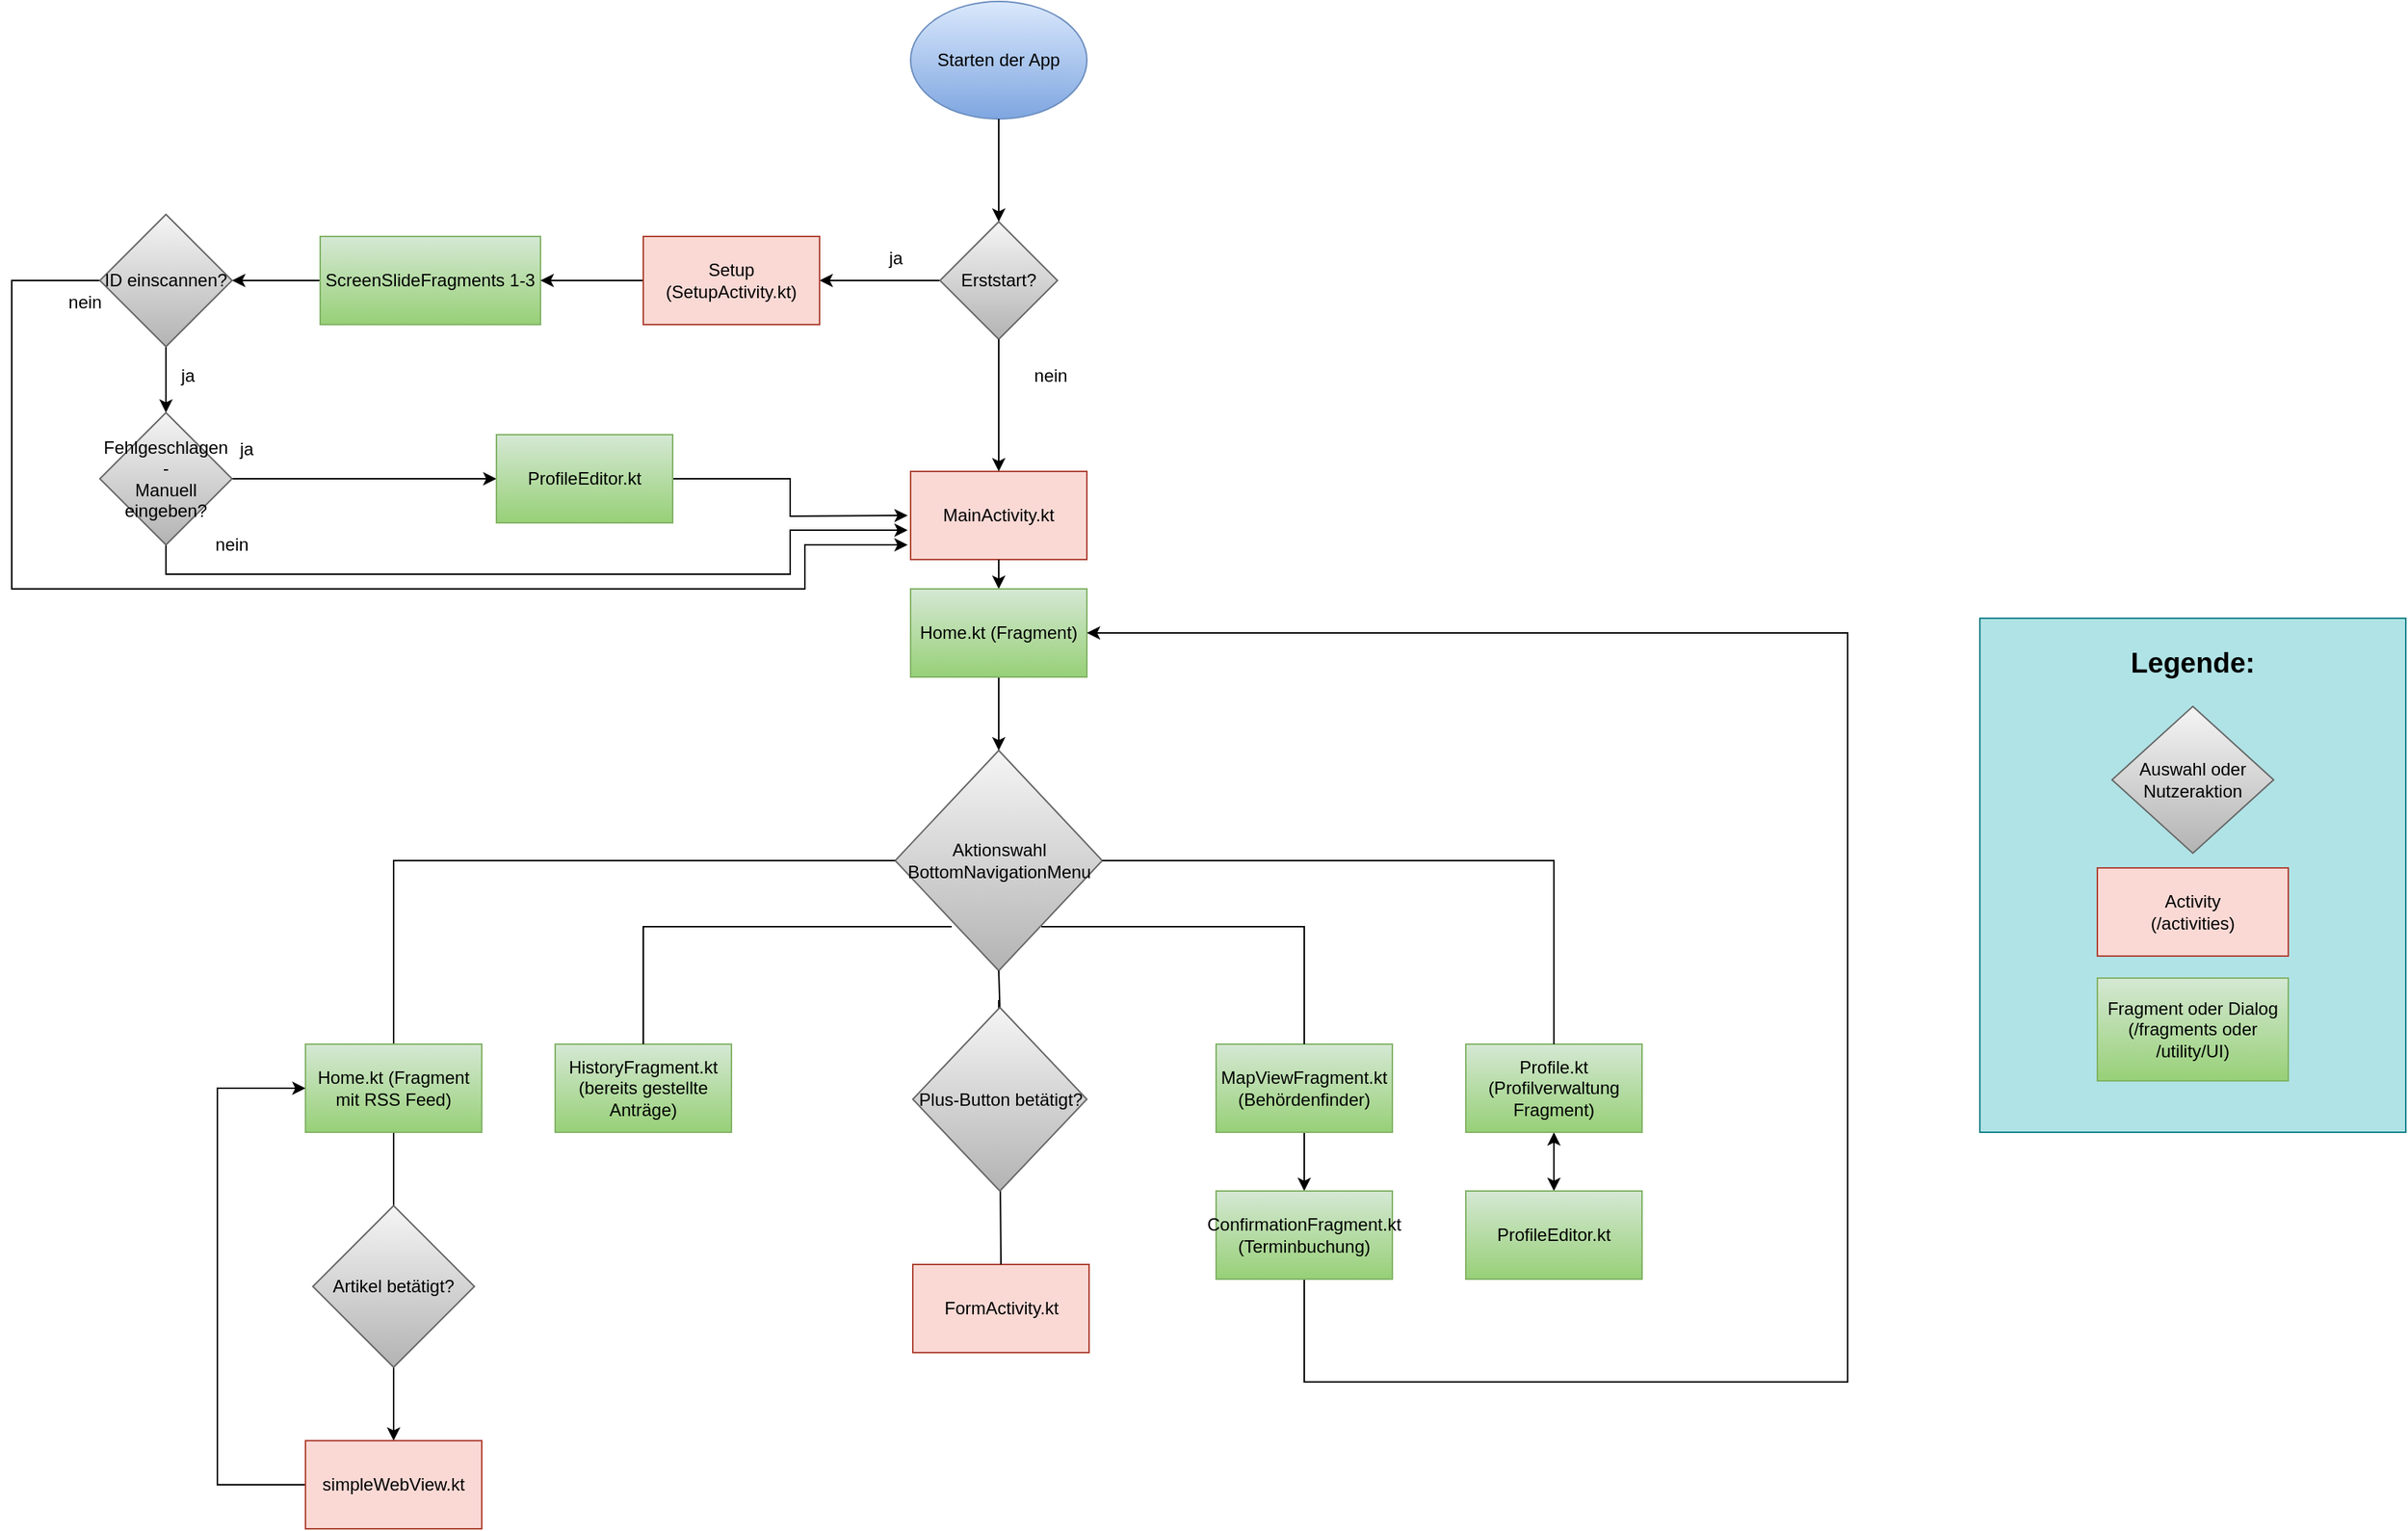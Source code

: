 <mxfile version="20.8.10" type="device"><diagram name="Seite-1" id="L50lLtV3NNkiDKhYqzpt"><mxGraphModel dx="1925" dy="2157" grid="1" gridSize="10" guides="1" tooltips="1" connect="1" arrows="1" fold="1" page="1" pageScale="1" pageWidth="827" pageHeight="1169" math="0" shadow="0"><root><mxCell id="0"/><mxCell id="1" parent="0"/><mxCell id="qvda9gLezYhgNgfrICfw-1" value="Starten der App" style="ellipse;whiteSpace=wrap;html=1;fillColor=#dae8fc;strokeColor=#6c8ebf;gradientColor=#7ea6e0;" parent="1" vertex="1"><mxGeometry x="342" y="-150" width="120" height="80" as="geometry"/></mxCell><mxCell id="qvda9gLezYhgNgfrICfw-2" value="MainActivity.kt" style="rounded=0;whiteSpace=wrap;html=1;fillColor=#fad9d5;strokeColor=#ae4132;" parent="1" vertex="1"><mxGeometry x="342" y="170" width="120" height="60" as="geometry"/></mxCell><mxCell id="qvda9gLezYhgNgfrICfw-3" value="&lt;div&gt;Aktionswahl &lt;br&gt;&lt;/div&gt;&lt;div&gt;BottomNavigationMenu&lt;/div&gt;" style="rhombus;whiteSpace=wrap;html=1;fillColor=#f5f5f5;strokeColor=#666666;gradientColor=#b3b3b3;" parent="1" vertex="1"><mxGeometry x="331.5" y="360" width="141" height="150" as="geometry"/></mxCell><mxCell id="0rtAX2pLEq8T_E-wBas3-22" style="edgeStyle=orthogonalEdgeStyle;rounded=0;orthogonalLoop=1;jettySize=auto;html=1;entryX=0.5;entryY=0;entryDx=0;entryDy=0;startArrow=none;startFill=0;endArrow=classic;endFill=1;" edge="1" parent="1" source="qvda9gLezYhgNgfrICfw-4" target="0rtAX2pLEq8T_E-wBas3-21"><mxGeometry relative="1" as="geometry"/></mxCell><mxCell id="qvda9gLezYhgNgfrICfw-4" value="MapViewFragment.kt&lt;br&gt;(Behördenfinder)" style="rounded=0;whiteSpace=wrap;html=1;fillColor=#d5e8d4;gradientColor=#97d077;strokeColor=#82b366;" parent="1" vertex="1"><mxGeometry x="550" y="560" width="120" height="60" as="geometry"/></mxCell><mxCell id="0rtAX2pLEq8T_E-wBas3-20" style="edgeStyle=orthogonalEdgeStyle;rounded=0;orthogonalLoop=1;jettySize=auto;html=1;entryX=0.5;entryY=0;entryDx=0;entryDy=0;endArrow=classic;endFill=1;startArrow=classic;startFill=1;" edge="1" parent="1" source="qvda9gLezYhgNgfrICfw-5" target="0rtAX2pLEq8T_E-wBas3-19"><mxGeometry relative="1" as="geometry"/></mxCell><mxCell id="qvda9gLezYhgNgfrICfw-5" value="Profile.kt&lt;br&gt;(Profilverwaltung Fragment)" style="rounded=0;whiteSpace=wrap;html=1;fillColor=#d5e8d4;gradientColor=#97d077;strokeColor=#82b366;" parent="1" vertex="1"><mxGeometry x="720" y="560" width="120" height="60" as="geometry"/></mxCell><mxCell id="qvda9gLezYhgNgfrICfw-6" value="HistoryFragment.kt&lt;br&gt;(bereits gestellte Anträge)" style="rounded=0;whiteSpace=wrap;html=1;fillColor=#d5e8d4;strokeColor=#82b366;gradientColor=#97d077;" parent="1" vertex="1"><mxGeometry x="100" y="560" width="120" height="60" as="geometry"/></mxCell><mxCell id="0rtAX2pLEq8T_E-wBas3-18" style="edgeStyle=orthogonalEdgeStyle;rounded=0;orthogonalLoop=1;jettySize=auto;html=1;entryX=0;entryY=0.5;entryDx=0;entryDy=0;endArrow=none;endFill=0;" edge="1" parent="1" source="qvda9gLezYhgNgfrICfw-7" target="qvda9gLezYhgNgfrICfw-3"><mxGeometry relative="1" as="geometry"><Array as="points"><mxPoint x="-10" y="435"/></Array></mxGeometry></mxCell><mxCell id="0rtAX2pLEq8T_E-wBas3-27" style="edgeStyle=orthogonalEdgeStyle;rounded=0;orthogonalLoop=1;jettySize=auto;html=1;entryX=0.5;entryY=0;entryDx=0;entryDy=0;startArrow=none;startFill=0;endArrow=none;endFill=0;" edge="1" parent="1" source="qvda9gLezYhgNgfrICfw-7" target="0rtAX2pLEq8T_E-wBas3-26"><mxGeometry relative="1" as="geometry"/></mxCell><mxCell id="qvda9gLezYhgNgfrICfw-7" value="Home.kt (Fragment mit RSS Feed)" style="rounded=0;whiteSpace=wrap;html=1;fillColor=#d5e8d4;gradientColor=#97d077;strokeColor=#82b366;" parent="1" vertex="1"><mxGeometry x="-70" y="560" width="120" height="60" as="geometry"/></mxCell><mxCell id="qvda9gLezYhgNgfrICfw-8" value="FormActivity.kt" style="rounded=0;whiteSpace=wrap;html=1;fillColor=#fad9d5;strokeColor=#ae4132;rotation=0;" parent="1" vertex="1"><mxGeometry x="343.5" y="710" width="120" height="60" as="geometry"/></mxCell><mxCell id="0rtAX2pLEq8T_E-wBas3-7" style="edgeStyle=orthogonalEdgeStyle;rounded=0;orthogonalLoop=1;jettySize=auto;html=1;entryX=1;entryY=0.5;entryDx=0;entryDy=0;" edge="1" parent="1" source="qvda9gLezYhgNgfrICfw-9" target="qvda9gLezYhgNgfrICfw-14"><mxGeometry relative="1" as="geometry"/></mxCell><mxCell id="qvda9gLezYhgNgfrICfw-9" value="ScreenSlideFragments 1-3" style="rounded=0;whiteSpace=wrap;html=1;fillColor=#d5e8d4;strokeColor=#82b366;gradientColor=#97d077;" parent="1" vertex="1"><mxGeometry x="-60" y="10" width="150" height="60" as="geometry"/></mxCell><mxCell id="0rtAX2pLEq8T_E-wBas3-3" style="edgeStyle=orthogonalEdgeStyle;rounded=0;orthogonalLoop=1;jettySize=auto;html=1;entryX=1;entryY=0.5;entryDx=0;entryDy=0;" edge="1" parent="1" source="qvda9gLezYhgNgfrICfw-10" target="0rtAX2pLEq8T_E-wBas3-2"><mxGeometry relative="1" as="geometry"/></mxCell><mxCell id="qvda9gLezYhgNgfrICfw-10" value="Erststart?" style="rhombus;whiteSpace=wrap;html=1;fillColor=#f5f5f5;strokeColor=#666666;gradientColor=#b3b3b3;" parent="1" vertex="1"><mxGeometry x="362" width="80" height="80" as="geometry"/></mxCell><mxCell id="qvda9gLezYhgNgfrICfw-11" value="" style="endArrow=classic;html=1;rounded=0;entryX=0.5;entryY=0;entryDx=0;entryDy=0;exitX=0.5;exitY=1;exitDx=0;exitDy=0;" parent="1" source="qvda9gLezYhgNgfrICfw-10" target="qvda9gLezYhgNgfrICfw-2" edge="1"><mxGeometry width="50" height="50" relative="1" as="geometry"><mxPoint x="390" y="110" as="sourcePoint"/><mxPoint x="440" y="60" as="targetPoint"/></mxGeometry></mxCell><mxCell id="qvda9gLezYhgNgfrICfw-12" value="nein" style="text;html=1;align=center;verticalAlign=middle;resizable=0;points=[];autosize=1;strokeColor=none;fillColor=none;" parent="1" vertex="1"><mxGeometry x="412" y="90" width="50" height="30" as="geometry"/></mxCell><mxCell id="0rtAX2pLEq8T_E-wBas3-6" style="edgeStyle=orthogonalEdgeStyle;rounded=0;orthogonalLoop=1;jettySize=auto;html=1;entryX=0.5;entryY=0;entryDx=0;entryDy=0;" edge="1" parent="1" source="qvda9gLezYhgNgfrICfw-14" target="0rtAX2pLEq8T_E-wBas3-5"><mxGeometry relative="1" as="geometry"/></mxCell><mxCell id="0rtAX2pLEq8T_E-wBas3-15" style="edgeStyle=orthogonalEdgeStyle;rounded=0;orthogonalLoop=1;jettySize=auto;html=1;" edge="1" parent="1" source="qvda9gLezYhgNgfrICfw-14"><mxGeometry relative="1" as="geometry"><mxPoint x="340" y="220" as="targetPoint"/><Array as="points"><mxPoint x="-270" y="40"/><mxPoint x="-270" y="250"/><mxPoint x="270" y="250"/><mxPoint x="270" y="220"/></Array></mxGeometry></mxCell><mxCell id="qvda9gLezYhgNgfrICfw-14" value="ID einscannen?" style="rhombus;whiteSpace=wrap;html=1;fillColor=#f5f5f5;strokeColor=#666666;gradientColor=#b3b3b3;" parent="1" vertex="1"><mxGeometry x="-210" y="-5" width="90" height="90" as="geometry"/></mxCell><mxCell id="qvda9gLezYhgNgfrICfw-15" value="" style="endArrow=classic;html=1;rounded=0;exitX=0.5;exitY=1;exitDx=0;exitDy=0;entryX=0.5;entryY=0;entryDx=0;entryDy=0;" parent="1" source="qvda9gLezYhgNgfrICfw-1" target="qvda9gLezYhgNgfrICfw-10" edge="1"><mxGeometry width="50" height="50" relative="1" as="geometry"><mxPoint x="390" y="110" as="sourcePoint"/><mxPoint x="440" y="60" as="targetPoint"/></mxGeometry></mxCell><mxCell id="qvda9gLezYhgNgfrICfw-18" value="nein" style="text;html=1;strokeColor=none;fillColor=none;align=center;verticalAlign=middle;whiteSpace=wrap;rounded=0;" parent="1" vertex="1"><mxGeometry x="-250" y="40" width="60" height="30" as="geometry"/></mxCell><mxCell id="qvda9gLezYhgNgfrICfw-22" value="ja" style="text;html=1;strokeColor=none;fillColor=none;align=center;verticalAlign=middle;whiteSpace=wrap;rounded=0;" parent="1" vertex="1"><mxGeometry x="302" y="10" width="60" height="30" as="geometry"/></mxCell><mxCell id="qvda9gLezYhgNgfrICfw-23" value="" style="endArrow=classic;html=1;rounded=0;entryX=0.5;entryY=0;entryDx=0;entryDy=0;exitX=0.5;exitY=1;exitDx=0;exitDy=0;" parent="1" source="qvda9gLezYhgNgfrICfw-2" target="0rtAX2pLEq8T_E-wBas3-16" edge="1"><mxGeometry width="50" height="50" relative="1" as="geometry"><mxPoint x="390" y="250" as="sourcePoint"/><mxPoint x="440" y="200" as="targetPoint"/></mxGeometry></mxCell><mxCell id="qvda9gLezYhgNgfrICfw-26" value="" style="endArrow=none;html=1;rounded=0;entryX=0.5;entryY=0;entryDx=0;entryDy=0;" parent="1" target="qvda9gLezYhgNgfrICfw-6" edge="1"><mxGeometry width="50" height="50" relative="1" as="geometry"><mxPoint x="370" y="480" as="sourcePoint"/><mxPoint x="400" y="445" as="targetPoint"/><Array as="points"><mxPoint x="160" y="480"/></Array></mxGeometry></mxCell><mxCell id="qvda9gLezYhgNgfrICfw-27" value="" style="endArrow=none;html=1;rounded=0;exitX=1;exitY=0.5;exitDx=0;exitDy=0;entryX=0.5;entryY=0;entryDx=0;entryDy=0;" parent="1" source="qvda9gLezYhgNgfrICfw-3" target="qvda9gLezYhgNgfrICfw-5" edge="1"><mxGeometry width="50" height="50" relative="1" as="geometry"><mxPoint x="410" y="620" as="sourcePoint"/><mxPoint x="400" y="445" as="targetPoint"/><Array as="points"><mxPoint x="780" y="435"/><mxPoint x="780" y="560"/></Array></mxGeometry></mxCell><mxCell id="qvda9gLezYhgNgfrICfw-29" value="" style="endArrow=none;html=1;rounded=0;exitX=0.5;exitY=0;exitDx=0;exitDy=0;entryX=0.5;entryY=1;entryDx=0;entryDy=0;startArrow=none;" parent="1" source="0rtAX2pLEq8T_E-wBas3-24" target="qvda9gLezYhgNgfrICfw-3" edge="1"><mxGeometry width="50" height="50" relative="1" as="geometry"><mxPoint x="350" y="495" as="sourcePoint"/><mxPoint x="362" y="510" as="targetPoint"/><Array as="points"/></mxGeometry></mxCell><mxCell id="qvda9gLezYhgNgfrICfw-30" value="" style="endArrow=none;html=1;rounded=0;entryX=0.5;entryY=0;entryDx=0;entryDy=0;exitX=0.706;exitY=0.8;exitDx=0;exitDy=0;exitPerimeter=0;" parent="1" target="qvda9gLezYhgNgfrICfw-4" edge="1" source="qvda9gLezYhgNgfrICfw-3"><mxGeometry width="50" height="50" relative="1" as="geometry"><mxPoint x="580" y="510" as="sourcePoint"/><mxPoint x="400" y="445" as="targetPoint"/><Array as="points"><mxPoint x="610" y="480"/></Array></mxGeometry></mxCell><mxCell id="0rtAX2pLEq8T_E-wBas3-4" style="edgeStyle=orthogonalEdgeStyle;rounded=0;orthogonalLoop=1;jettySize=auto;html=1;entryX=1;entryY=0.5;entryDx=0;entryDy=0;" edge="1" parent="1" source="0rtAX2pLEq8T_E-wBas3-2" target="qvda9gLezYhgNgfrICfw-9"><mxGeometry relative="1" as="geometry"/></mxCell><mxCell id="0rtAX2pLEq8T_E-wBas3-2" value="Setup&lt;br&gt;(SetupActivity.kt)" style="rounded=0;whiteSpace=wrap;html=1;fillColor=#fad9d5;strokeColor=#ae4132;" vertex="1" parent="1"><mxGeometry x="160" y="10" width="120" height="60" as="geometry"/></mxCell><mxCell id="0rtAX2pLEq8T_E-wBas3-10" style="edgeStyle=orthogonalEdgeStyle;rounded=0;orthogonalLoop=1;jettySize=auto;html=1;entryX=0;entryY=0.5;entryDx=0;entryDy=0;" edge="1" parent="1" source="0rtAX2pLEq8T_E-wBas3-5" target="0rtAX2pLEq8T_E-wBas3-9"><mxGeometry relative="1" as="geometry"/></mxCell><mxCell id="0rtAX2pLEq8T_E-wBas3-11" style="edgeStyle=orthogonalEdgeStyle;rounded=0;orthogonalLoop=1;jettySize=auto;html=1;exitX=0.5;exitY=1;exitDx=0;exitDy=0;" edge="1" parent="1" source="0rtAX2pLEq8T_E-wBas3-5"><mxGeometry relative="1" as="geometry"><mxPoint x="340" y="210" as="targetPoint"/><Array as="points"><mxPoint x="-165" y="240"/><mxPoint x="260" y="240"/><mxPoint x="260" y="210"/></Array></mxGeometry></mxCell><mxCell id="0rtAX2pLEq8T_E-wBas3-5" value="Fehlgeschlagen -&lt;br&gt;Manuell eingeben?" style="rhombus;whiteSpace=wrap;html=1;fillColor=#f5f5f5;strokeColor=#666666;gradientColor=#b3b3b3;" vertex="1" parent="1"><mxGeometry x="-210" y="130" width="90" height="90" as="geometry"/></mxCell><mxCell id="0rtAX2pLEq8T_E-wBas3-8" value="ja" style="text;html=1;strokeColor=none;fillColor=none;align=center;verticalAlign=middle;whiteSpace=wrap;rounded=0;" vertex="1" parent="1"><mxGeometry x="-180" y="90" width="60" height="30" as="geometry"/></mxCell><mxCell id="0rtAX2pLEq8T_E-wBas3-12" style="edgeStyle=orthogonalEdgeStyle;rounded=0;orthogonalLoop=1;jettySize=auto;html=1;" edge="1" parent="1" source="0rtAX2pLEq8T_E-wBas3-9"><mxGeometry relative="1" as="geometry"><mxPoint x="340" y="200" as="targetPoint"/></mxGeometry></mxCell><mxCell id="0rtAX2pLEq8T_E-wBas3-9" value="ProfileEditor.kt" style="rounded=0;whiteSpace=wrap;html=1;fillColor=#d5e8d4;gradientColor=#97d077;strokeColor=#82b366;" vertex="1" parent="1"><mxGeometry x="60" y="145" width="120" height="60" as="geometry"/></mxCell><mxCell id="0rtAX2pLEq8T_E-wBas3-13" value="ja" style="text;html=1;strokeColor=none;fillColor=none;align=center;verticalAlign=middle;whiteSpace=wrap;rounded=0;" vertex="1" parent="1"><mxGeometry x="-140" y="140" width="60" height="30" as="geometry"/></mxCell><mxCell id="0rtAX2pLEq8T_E-wBas3-14" value="nein" style="text;html=1;strokeColor=none;fillColor=none;align=center;verticalAlign=middle;whiteSpace=wrap;rounded=0;" vertex="1" parent="1"><mxGeometry x="-150" y="205" width="60" height="30" as="geometry"/></mxCell><mxCell id="0rtAX2pLEq8T_E-wBas3-17" style="edgeStyle=orthogonalEdgeStyle;rounded=0;orthogonalLoop=1;jettySize=auto;html=1;entryX=0.5;entryY=0;entryDx=0;entryDy=0;" edge="1" parent="1" source="0rtAX2pLEq8T_E-wBas3-16" target="qvda9gLezYhgNgfrICfw-3"><mxGeometry relative="1" as="geometry"/></mxCell><mxCell id="0rtAX2pLEq8T_E-wBas3-16" value="Home.kt (Fragment)" style="rounded=0;whiteSpace=wrap;html=1;fillColor=#d5e8d4;gradientColor=#97d077;strokeColor=#82b366;" vertex="1" parent="1"><mxGeometry x="342" y="250" width="120" height="60" as="geometry"/></mxCell><mxCell id="0rtAX2pLEq8T_E-wBas3-19" value="ProfileEditor.kt" style="rounded=0;whiteSpace=wrap;html=1;fillColor=#d5e8d4;gradientColor=#97d077;strokeColor=#82b366;" vertex="1" parent="1"><mxGeometry x="720" y="660" width="120" height="60" as="geometry"/></mxCell><mxCell id="0rtAX2pLEq8T_E-wBas3-23" style="edgeStyle=orthogonalEdgeStyle;rounded=0;orthogonalLoop=1;jettySize=auto;html=1;entryX=1;entryY=0.5;entryDx=0;entryDy=0;startArrow=none;startFill=0;endArrow=classic;endFill=1;" edge="1" parent="1" source="0rtAX2pLEq8T_E-wBas3-21" target="0rtAX2pLEq8T_E-wBas3-16"><mxGeometry relative="1" as="geometry"><Array as="points"><mxPoint x="610" y="790"/><mxPoint x="980" y="790"/><mxPoint x="980" y="280"/></Array></mxGeometry></mxCell><mxCell id="0rtAX2pLEq8T_E-wBas3-21" value="ConfirmationFragment.kt&lt;br&gt;(Terminbuchung)" style="rounded=0;whiteSpace=wrap;html=1;fillColor=#d5e8d4;gradientColor=#97d077;strokeColor=#82b366;" vertex="1" parent="1"><mxGeometry x="550" y="660" width="120" height="60" as="geometry"/></mxCell><mxCell id="0rtAX2pLEq8T_E-wBas3-25" value="" style="endArrow=none;html=1;rounded=0;exitX=0.5;exitY=0;exitDx=0;exitDy=0;entryX=0.5;entryY=1;entryDx=0;entryDy=0;" edge="1" parent="1" source="qvda9gLezYhgNgfrICfw-8" target="0rtAX2pLEq8T_E-wBas3-24"><mxGeometry width="50" height="50" relative="1" as="geometry"><mxPoint x="402" y="680" as="sourcePoint"/><mxPoint x="402" y="510" as="targetPoint"/><Array as="points"><mxPoint x="402" y="530"/></Array></mxGeometry></mxCell><mxCell id="0rtAX2pLEq8T_E-wBas3-24" value="&lt;div&gt;Plus-Button betätigt?&lt;/div&gt;" style="rhombus;whiteSpace=wrap;html=1;fillColor=#f5f5f5;strokeColor=#666666;gradientColor=#b3b3b3;" vertex="1" parent="1"><mxGeometry x="343.5" y="535" width="118.5" height="125" as="geometry"/></mxCell><mxCell id="0rtAX2pLEq8T_E-wBas3-29" style="edgeStyle=orthogonalEdgeStyle;rounded=0;orthogonalLoop=1;jettySize=auto;html=1;entryX=0.5;entryY=0;entryDx=0;entryDy=0;startArrow=none;startFill=0;endArrow=classic;endFill=1;" edge="1" parent="1" source="0rtAX2pLEq8T_E-wBas3-26" target="0rtAX2pLEq8T_E-wBas3-28"><mxGeometry relative="1" as="geometry"/></mxCell><mxCell id="0rtAX2pLEq8T_E-wBas3-26" value="&lt;div&gt;Artikel betätigt?&lt;/div&gt;" style="rhombus;whiteSpace=wrap;html=1;fillColor=#f5f5f5;strokeColor=#666666;gradientColor=#b3b3b3;" vertex="1" parent="1"><mxGeometry x="-65" y="670" width="110" height="110" as="geometry"/></mxCell><mxCell id="0rtAX2pLEq8T_E-wBas3-30" style="edgeStyle=orthogonalEdgeStyle;rounded=0;orthogonalLoop=1;jettySize=auto;html=1;entryX=0;entryY=0.5;entryDx=0;entryDy=0;startArrow=none;startFill=0;endArrow=classic;endFill=1;" edge="1" parent="1" source="0rtAX2pLEq8T_E-wBas3-28" target="qvda9gLezYhgNgfrICfw-7"><mxGeometry relative="1" as="geometry"><Array as="points"><mxPoint x="-130" y="860"/><mxPoint x="-130" y="590"/></Array></mxGeometry></mxCell><mxCell id="0rtAX2pLEq8T_E-wBas3-28" value="simpleWebView.kt" style="rounded=0;whiteSpace=wrap;html=1;fillColor=#fad9d5;strokeColor=#ae4132;rotation=0;" vertex="1" parent="1"><mxGeometry x="-70" y="830" width="120" height="60" as="geometry"/></mxCell><mxCell id="0rtAX2pLEq8T_E-wBas3-31" value="&lt;b style=&quot;font-size: 19px;&quot;&gt;Legende:&lt;br&gt;&lt;/b&gt;&lt;br&gt;&lt;br&gt;&lt;br&gt;&lt;br&gt;&lt;br&gt;&lt;br&gt;&lt;br&gt;&lt;br&gt;&lt;br&gt;&lt;br&gt;&lt;br&gt;&lt;br&gt;&lt;br&gt;&lt;br&gt;&lt;br&gt;&lt;br&gt;&lt;br&gt;&lt;br&gt;&lt;br&gt;&lt;br&gt;" style="rounded=0;whiteSpace=wrap;html=1;fillColor=#b0e3e6;strokeColor=#0e8088;" vertex="1" parent="1"><mxGeometry x="1070" y="270" width="290" height="350" as="geometry"/></mxCell><mxCell id="0rtAX2pLEq8T_E-wBas3-32" value="Fragment oder Dialog&lt;br&gt;(/fragments oder /utility/UI)" style="rounded=0;whiteSpace=wrap;html=1;fillColor=#d5e8d4;gradientColor=#97d077;strokeColor=#82b366;" vertex="1" parent="1"><mxGeometry x="1150" y="515" width="130" height="70" as="geometry"/></mxCell><mxCell id="0rtAX2pLEq8T_E-wBas3-33" value="Activity&lt;br&gt;(/activities)" style="rounded=0;whiteSpace=wrap;html=1;fillColor=#fad9d5;strokeColor=#ae4132;" vertex="1" parent="1"><mxGeometry x="1150" y="440" width="130" height="60" as="geometry"/></mxCell><mxCell id="0rtAX2pLEq8T_E-wBas3-34" value="&lt;div&gt;Auswahl oder Nutzeraktion&lt;/div&gt;" style="rhombus;whiteSpace=wrap;html=1;fillColor=#f5f5f5;strokeColor=#666666;gradientColor=#b3b3b3;" vertex="1" parent="1"><mxGeometry x="1160" y="330" width="110" height="100" as="geometry"/></mxCell></root></mxGraphModel></diagram></mxfile>